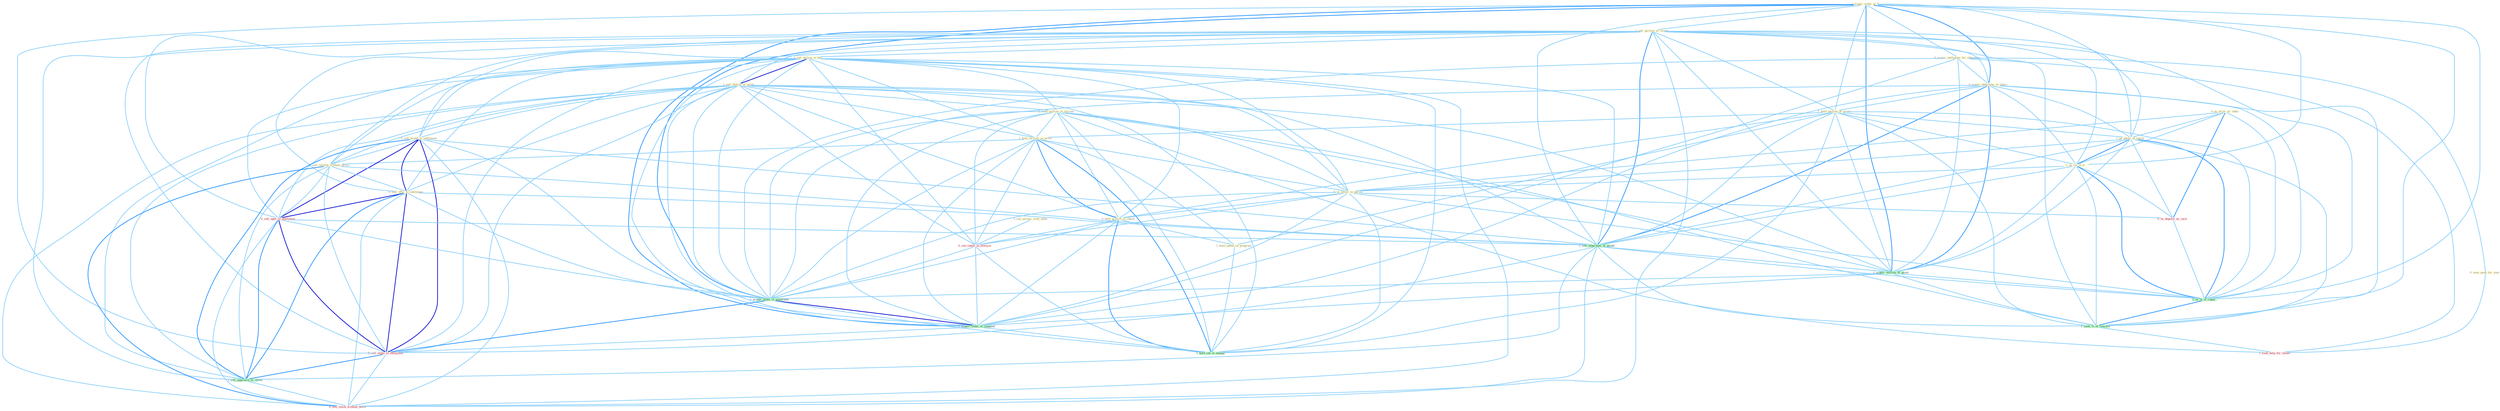 Graph G{ 
    node
    [shape=polygon,style=filled,width=.5,height=.06,color="#BDFCC9",fixedsize=true,fontsize=4,
    fontcolor="#2f4f4f"];
    {node
    [color="#ffffe0", fontcolor="#8b7d6b"] "1_see_allianc_with_other " "1_acquir_stake_of_% " "1_sell_portion_of_receiv " "0_acquir_entitynam_for_othernum " "1_acquir_othernum_of_share " "1_sell_billion_in_bill " "1_hold_auction_of_secur " "1_sell_billion_in_asset " "0_us_prize_as_induc " "1_seek_million_in_increas " "1_hold_increas_in_price " "1_us_photo_of_porch " "0_sell_brand_to_entitynam " "1_us_lot_of_it " "0_us_letter_in_pursu " "0_hold_growth_in_check " "0_sell_institut_without_price " "1_hold_spend_on_program " "0_seen_peak_for_year " "0_sell_offic_to_entitynam "}
{node [color="#fff0f5", fontcolor="#b22222"] "0_sell_oper_to_entitynam " "0_see_vaniti_in_everyon " "0_us_deposit_as_cach " "0_sell_stake_to_entitynam " "0_sell_stock_without_hitch " "1_seek_help_for_owner "}
edge [color="#B0E2FF"];

	"1_see_allianc_with_other " -- "0_see_vaniti_in_everyon " [w="1", color="#87cefa" ];
	"1_acquir_stake_of_% " -- "1_sell_portion_of_receiv " [w="1", color="#87cefa" ];
	"1_acquir_stake_of_% " -- "0_acquir_entitynam_for_othernum " [w="1", color="#87cefa" ];
	"1_acquir_stake_of_% " -- "1_acquir_othernum_of_share " [w="2", color="#1e90ff" , len=0.8];
	"1_acquir_stake_of_% " -- "1_hold_auction_of_secur " [w="1", color="#87cefa" ];
	"1_acquir_stake_of_% " -- "1_us_photo_of_porch " [w="1", color="#87cefa" ];
	"1_acquir_stake_of_% " -- "1_us_lot_of_it " [w="1", color="#87cefa" ];
	"1_acquir_stake_of_% " -- "1_sell_othernum_of_model " [w="1", color="#87cefa" ];
	"1_acquir_stake_of_% " -- "1_acquir_million_of_asset " [w="2", color="#1e90ff" , len=0.8];
	"1_acquir_stake_of_% " -- "1_acquir_stake_in_entitynam " [w="2", color="#1e90ff" , len=0.8];
	"1_acquir_stake_of_% " -- "1_acquir_stake_in_compani " [w="2", color="#1e90ff" , len=0.8];
	"1_acquir_stake_of_% " -- "0_sell_stake_to_entitynam " [w="1", color="#87cefa" ];
	"1_acquir_stake_of_% " -- "1_us_%_of_capac " [w="1", color="#87cefa" ];
	"1_acquir_stake_of_% " -- "1_seek_%_of_concern " [w="1", color="#87cefa" ];
	"1_sell_portion_of_receiv " -- "1_acquir_othernum_of_share " [w="1", color="#87cefa" ];
	"1_sell_portion_of_receiv " -- "1_sell_billion_in_bill " [w="1", color="#87cefa" ];
	"1_sell_portion_of_receiv " -- "1_hold_auction_of_secur " [w="1", color="#87cefa" ];
	"1_sell_portion_of_receiv " -- "1_sell_billion_in_asset " [w="1", color="#87cefa" ];
	"1_sell_portion_of_receiv " -- "1_us_photo_of_porch " [w="1", color="#87cefa" ];
	"1_sell_portion_of_receiv " -- "0_sell_brand_to_entitynam " [w="1", color="#87cefa" ];
	"1_sell_portion_of_receiv " -- "1_us_lot_of_it " [w="1", color="#87cefa" ];
	"1_sell_portion_of_receiv " -- "0_sell_institut_without_price " [w="1", color="#87cefa" ];
	"1_sell_portion_of_receiv " -- "0_sell_offic_to_entitynam " [w="1", color="#87cefa" ];
	"1_sell_portion_of_receiv " -- "0_sell_oper_to_entitynam " [w="1", color="#87cefa" ];
	"1_sell_portion_of_receiv " -- "1_sell_othernum_of_model " [w="2", color="#1e90ff" , len=0.8];
	"1_sell_portion_of_receiv " -- "1_acquir_million_of_asset " [w="1", color="#87cefa" ];
	"1_sell_portion_of_receiv " -- "0_sell_stake_to_entitynam " [w="1", color="#87cefa" ];
	"1_sell_portion_of_receiv " -- "1_us_%_of_capac " [w="1", color="#87cefa" ];
	"1_sell_portion_of_receiv " -- "1_sell_approach_to_client " [w="1", color="#87cefa" ];
	"1_sell_portion_of_receiv " -- "0_sell_stock_without_hitch " [w="1", color="#87cefa" ];
	"1_sell_portion_of_receiv " -- "1_seek_%_of_concern " [w="1", color="#87cefa" ];
	"0_acquir_entitynam_for_othernum " -- "1_acquir_othernum_of_share " [w="1", color="#87cefa" ];
	"0_acquir_entitynam_for_othernum " -- "0_seen_peak_for_year " [w="1", color="#87cefa" ];
	"0_acquir_entitynam_for_othernum " -- "1_acquir_million_of_asset " [w="1", color="#87cefa" ];
	"0_acquir_entitynam_for_othernum " -- "1_acquir_stake_in_entitynam " [w="1", color="#87cefa" ];
	"0_acquir_entitynam_for_othernum " -- "1_acquir_stake_in_compani " [w="1", color="#87cefa" ];
	"0_acquir_entitynam_for_othernum " -- "1_seek_help_for_owner " [w="1", color="#87cefa" ];
	"1_acquir_othernum_of_share " -- "1_hold_auction_of_secur " [w="1", color="#87cefa" ];
	"1_acquir_othernum_of_share " -- "1_us_photo_of_porch " [w="1", color="#87cefa" ];
	"1_acquir_othernum_of_share " -- "1_us_lot_of_it " [w="1", color="#87cefa" ];
	"1_acquir_othernum_of_share " -- "1_sell_othernum_of_model " [w="2", color="#1e90ff" , len=0.8];
	"1_acquir_othernum_of_share " -- "1_acquir_million_of_asset " [w="2", color="#1e90ff" , len=0.8];
	"1_acquir_othernum_of_share " -- "1_acquir_stake_in_entitynam " [w="1", color="#87cefa" ];
	"1_acquir_othernum_of_share " -- "1_acquir_stake_in_compani " [w="1", color="#87cefa" ];
	"1_acquir_othernum_of_share " -- "1_us_%_of_capac " [w="1", color="#87cefa" ];
	"1_acquir_othernum_of_share " -- "1_seek_%_of_concern " [w="1", color="#87cefa" ];
	"1_sell_billion_in_bill " -- "1_sell_billion_in_asset " [w="3", color="#0000cd" , len=0.6];
	"1_sell_billion_in_bill " -- "1_seek_million_in_increas " [w="1", color="#87cefa" ];
	"1_sell_billion_in_bill " -- "1_hold_increas_in_price " [w="1", color="#87cefa" ];
	"1_sell_billion_in_bill " -- "0_sell_brand_to_entitynam " [w="1", color="#87cefa" ];
	"1_sell_billion_in_bill " -- "0_us_letter_in_pursu " [w="1", color="#87cefa" ];
	"1_sell_billion_in_bill " -- "0_hold_growth_in_check " [w="1", color="#87cefa" ];
	"1_sell_billion_in_bill " -- "0_sell_institut_without_price " [w="1", color="#87cefa" ];
	"1_sell_billion_in_bill " -- "0_sell_offic_to_entitynam " [w="1", color="#87cefa" ];
	"1_sell_billion_in_bill " -- "0_sell_oper_to_entitynam " [w="1", color="#87cefa" ];
	"1_sell_billion_in_bill " -- "1_sell_othernum_of_model " [w="1", color="#87cefa" ];
	"1_sell_billion_in_bill " -- "0_see_vaniti_in_everyon " [w="1", color="#87cefa" ];
	"1_sell_billion_in_bill " -- "1_acquir_stake_in_entitynam " [w="1", color="#87cefa" ];
	"1_sell_billion_in_bill " -- "1_acquir_stake_in_compani " [w="1", color="#87cefa" ];
	"1_sell_billion_in_bill " -- "0_sell_stake_to_entitynam " [w="1", color="#87cefa" ];
	"1_sell_billion_in_bill " -- "1_sell_approach_to_client " [w="1", color="#87cefa" ];
	"1_sell_billion_in_bill " -- "1_hold_job_in_manag " [w="1", color="#87cefa" ];
	"1_sell_billion_in_bill " -- "0_sell_stock_without_hitch " [w="1", color="#87cefa" ];
	"1_hold_auction_of_secur " -- "1_hold_increas_in_price " [w="1", color="#87cefa" ];
	"1_hold_auction_of_secur " -- "1_us_photo_of_porch " [w="1", color="#87cefa" ];
	"1_hold_auction_of_secur " -- "1_us_lot_of_it " [w="1", color="#87cefa" ];
	"1_hold_auction_of_secur " -- "0_hold_growth_in_check " [w="1", color="#87cefa" ];
	"1_hold_auction_of_secur " -- "1_hold_spend_on_program " [w="1", color="#87cefa" ];
	"1_hold_auction_of_secur " -- "1_sell_othernum_of_model " [w="1", color="#87cefa" ];
	"1_hold_auction_of_secur " -- "1_acquir_million_of_asset " [w="1", color="#87cefa" ];
	"1_hold_auction_of_secur " -- "1_us_%_of_capac " [w="1", color="#87cefa" ];
	"1_hold_auction_of_secur " -- "1_hold_job_in_manag " [w="1", color="#87cefa" ];
	"1_hold_auction_of_secur " -- "1_seek_%_of_concern " [w="1", color="#87cefa" ];
	"1_sell_billion_in_asset " -- "1_seek_million_in_increas " [w="1", color="#87cefa" ];
	"1_sell_billion_in_asset " -- "1_hold_increas_in_price " [w="1", color="#87cefa" ];
	"1_sell_billion_in_asset " -- "0_sell_brand_to_entitynam " [w="1", color="#87cefa" ];
	"1_sell_billion_in_asset " -- "0_us_letter_in_pursu " [w="1", color="#87cefa" ];
	"1_sell_billion_in_asset " -- "0_hold_growth_in_check " [w="1", color="#87cefa" ];
	"1_sell_billion_in_asset " -- "0_sell_institut_without_price " [w="1", color="#87cefa" ];
	"1_sell_billion_in_asset " -- "0_sell_offic_to_entitynam " [w="1", color="#87cefa" ];
	"1_sell_billion_in_asset " -- "0_sell_oper_to_entitynam " [w="1", color="#87cefa" ];
	"1_sell_billion_in_asset " -- "1_sell_othernum_of_model " [w="1", color="#87cefa" ];
	"1_sell_billion_in_asset " -- "0_see_vaniti_in_everyon " [w="1", color="#87cefa" ];
	"1_sell_billion_in_asset " -- "1_acquir_million_of_asset " [w="1", color="#87cefa" ];
	"1_sell_billion_in_asset " -- "1_acquir_stake_in_entitynam " [w="1", color="#87cefa" ];
	"1_sell_billion_in_asset " -- "1_acquir_stake_in_compani " [w="1", color="#87cefa" ];
	"1_sell_billion_in_asset " -- "0_sell_stake_to_entitynam " [w="1", color="#87cefa" ];
	"1_sell_billion_in_asset " -- "1_sell_approach_to_client " [w="1", color="#87cefa" ];
	"1_sell_billion_in_asset " -- "1_hold_job_in_manag " [w="1", color="#87cefa" ];
	"1_sell_billion_in_asset " -- "0_sell_stock_without_hitch " [w="1", color="#87cefa" ];
	"0_us_prize_as_induc " -- "1_us_photo_of_porch " [w="1", color="#87cefa" ];
	"0_us_prize_as_induc " -- "1_us_lot_of_it " [w="1", color="#87cefa" ];
	"0_us_prize_as_induc " -- "0_us_letter_in_pursu " [w="1", color="#87cefa" ];
	"0_us_prize_as_induc " -- "0_us_deposit_as_cach " [w="2", color="#1e90ff" , len=0.8];
	"0_us_prize_as_induc " -- "1_us_%_of_capac " [w="1", color="#87cefa" ];
	"1_seek_million_in_increas " -- "1_hold_increas_in_price " [w="1", color="#87cefa" ];
	"1_seek_million_in_increas " -- "0_us_letter_in_pursu " [w="1", color="#87cefa" ];
	"1_seek_million_in_increas " -- "0_hold_growth_in_check " [w="1", color="#87cefa" ];
	"1_seek_million_in_increas " -- "0_see_vaniti_in_everyon " [w="1", color="#87cefa" ];
	"1_seek_million_in_increas " -- "1_acquir_million_of_asset " [w="1", color="#87cefa" ];
	"1_seek_million_in_increas " -- "1_acquir_stake_in_entitynam " [w="1", color="#87cefa" ];
	"1_seek_million_in_increas " -- "1_acquir_stake_in_compani " [w="1", color="#87cefa" ];
	"1_seek_million_in_increas " -- "1_hold_job_in_manag " [w="1", color="#87cefa" ];
	"1_seek_million_in_increas " -- "1_seek_%_of_concern " [w="1", color="#87cefa" ];
	"1_seek_million_in_increas " -- "1_seek_help_for_owner " [w="1", color="#87cefa" ];
	"1_hold_increas_in_price " -- "0_us_letter_in_pursu " [w="1", color="#87cefa" ];
	"1_hold_increas_in_price " -- "0_hold_growth_in_check " [w="2", color="#1e90ff" , len=0.8];
	"1_hold_increas_in_price " -- "0_sell_institut_without_price " [w="1", color="#87cefa" ];
	"1_hold_increas_in_price " -- "1_hold_spend_on_program " [w="1", color="#87cefa" ];
	"1_hold_increas_in_price " -- "0_see_vaniti_in_everyon " [w="1", color="#87cefa" ];
	"1_hold_increas_in_price " -- "1_acquir_stake_in_entitynam " [w="1", color="#87cefa" ];
	"1_hold_increas_in_price " -- "1_acquir_stake_in_compani " [w="1", color="#87cefa" ];
	"1_hold_increas_in_price " -- "1_hold_job_in_manag " [w="2", color="#1e90ff" , len=0.8];
	"1_us_photo_of_porch " -- "1_us_lot_of_it " [w="2", color="#1e90ff" , len=0.8];
	"1_us_photo_of_porch " -- "0_us_letter_in_pursu " [w="1", color="#87cefa" ];
	"1_us_photo_of_porch " -- "1_sell_othernum_of_model " [w="1", color="#87cefa" ];
	"1_us_photo_of_porch " -- "1_acquir_million_of_asset " [w="1", color="#87cefa" ];
	"1_us_photo_of_porch " -- "0_us_deposit_as_cach " [w="1", color="#87cefa" ];
	"1_us_photo_of_porch " -- "1_us_%_of_capac " [w="2", color="#1e90ff" , len=0.8];
	"1_us_photo_of_porch " -- "1_seek_%_of_concern " [w="1", color="#87cefa" ];
	"0_sell_brand_to_entitynam " -- "0_sell_institut_without_price " [w="1", color="#87cefa" ];
	"0_sell_brand_to_entitynam " -- "0_sell_offic_to_entitynam " [w="3", color="#0000cd" , len=0.6];
	"0_sell_brand_to_entitynam " -- "0_sell_oper_to_entitynam " [w="3", color="#0000cd" , len=0.6];
	"0_sell_brand_to_entitynam " -- "1_sell_othernum_of_model " [w="1", color="#87cefa" ];
	"0_sell_brand_to_entitynam " -- "1_acquir_stake_in_entitynam " [w="1", color="#87cefa" ];
	"0_sell_brand_to_entitynam " -- "0_sell_stake_to_entitynam " [w="3", color="#0000cd" , len=0.6];
	"0_sell_brand_to_entitynam " -- "1_sell_approach_to_client " [w="2", color="#1e90ff" , len=0.8];
	"0_sell_brand_to_entitynam " -- "0_sell_stock_without_hitch " [w="1", color="#87cefa" ];
	"1_us_lot_of_it " -- "0_us_letter_in_pursu " [w="1", color="#87cefa" ];
	"1_us_lot_of_it " -- "1_sell_othernum_of_model " [w="1", color="#87cefa" ];
	"1_us_lot_of_it " -- "1_acquir_million_of_asset " [w="1", color="#87cefa" ];
	"1_us_lot_of_it " -- "0_us_deposit_as_cach " [w="1", color="#87cefa" ];
	"1_us_lot_of_it " -- "1_us_%_of_capac " [w="2", color="#1e90ff" , len=0.8];
	"1_us_lot_of_it " -- "1_seek_%_of_concern " [w="1", color="#87cefa" ];
	"0_us_letter_in_pursu " -- "0_hold_growth_in_check " [w="1", color="#87cefa" ];
	"0_us_letter_in_pursu " -- "0_see_vaniti_in_everyon " [w="1", color="#87cefa" ];
	"0_us_letter_in_pursu " -- "0_us_deposit_as_cach " [w="1", color="#87cefa" ];
	"0_us_letter_in_pursu " -- "1_acquir_stake_in_entitynam " [w="1", color="#87cefa" ];
	"0_us_letter_in_pursu " -- "1_acquir_stake_in_compani " [w="1", color="#87cefa" ];
	"0_us_letter_in_pursu " -- "1_us_%_of_capac " [w="1", color="#87cefa" ];
	"0_us_letter_in_pursu " -- "1_hold_job_in_manag " [w="1", color="#87cefa" ];
	"0_hold_growth_in_check " -- "1_hold_spend_on_program " [w="1", color="#87cefa" ];
	"0_hold_growth_in_check " -- "0_see_vaniti_in_everyon " [w="1", color="#87cefa" ];
	"0_hold_growth_in_check " -- "1_acquir_stake_in_entitynam " [w="1", color="#87cefa" ];
	"0_hold_growth_in_check " -- "1_acquir_stake_in_compani " [w="1", color="#87cefa" ];
	"0_hold_growth_in_check " -- "1_hold_job_in_manag " [w="2", color="#1e90ff" , len=0.8];
	"0_sell_institut_without_price " -- "0_sell_offic_to_entitynam " [w="1", color="#87cefa" ];
	"0_sell_institut_without_price " -- "0_sell_oper_to_entitynam " [w="1", color="#87cefa" ];
	"0_sell_institut_without_price " -- "1_sell_othernum_of_model " [w="1", color="#87cefa" ];
	"0_sell_institut_without_price " -- "0_sell_stake_to_entitynam " [w="1", color="#87cefa" ];
	"0_sell_institut_without_price " -- "1_sell_approach_to_client " [w="1", color="#87cefa" ];
	"0_sell_institut_without_price " -- "0_sell_stock_without_hitch " [w="2", color="#1e90ff" , len=0.8];
	"1_hold_spend_on_program " -- "1_hold_job_in_manag " [w="1", color="#87cefa" ];
	"0_seen_peak_for_year " -- "1_seek_help_for_owner " [w="1", color="#87cefa" ];
	"0_sell_offic_to_entitynam " -- "0_sell_oper_to_entitynam " [w="3", color="#0000cd" , len=0.6];
	"0_sell_offic_to_entitynam " -- "1_sell_othernum_of_model " [w="1", color="#87cefa" ];
	"0_sell_offic_to_entitynam " -- "1_acquir_stake_in_entitynam " [w="1", color="#87cefa" ];
	"0_sell_offic_to_entitynam " -- "0_sell_stake_to_entitynam " [w="3", color="#0000cd" , len=0.6];
	"0_sell_offic_to_entitynam " -- "1_sell_approach_to_client " [w="2", color="#1e90ff" , len=0.8];
	"0_sell_offic_to_entitynam " -- "0_sell_stock_without_hitch " [w="1", color="#87cefa" ];
	"0_sell_oper_to_entitynam " -- "1_sell_othernum_of_model " [w="1", color="#87cefa" ];
	"0_sell_oper_to_entitynam " -- "1_acquir_stake_in_entitynam " [w="1", color="#87cefa" ];
	"0_sell_oper_to_entitynam " -- "0_sell_stake_to_entitynam " [w="3", color="#0000cd" , len=0.6];
	"0_sell_oper_to_entitynam " -- "1_sell_approach_to_client " [w="2", color="#1e90ff" , len=0.8];
	"0_sell_oper_to_entitynam " -- "0_sell_stock_without_hitch " [w="1", color="#87cefa" ];
	"1_sell_othernum_of_model " -- "1_acquir_million_of_asset " [w="1", color="#87cefa" ];
	"1_sell_othernum_of_model " -- "0_sell_stake_to_entitynam " [w="1", color="#87cefa" ];
	"1_sell_othernum_of_model " -- "1_us_%_of_capac " [w="1", color="#87cefa" ];
	"1_sell_othernum_of_model " -- "1_sell_approach_to_client " [w="1", color="#87cefa" ];
	"1_sell_othernum_of_model " -- "0_sell_stock_without_hitch " [w="1", color="#87cefa" ];
	"1_sell_othernum_of_model " -- "1_seek_%_of_concern " [w="1", color="#87cefa" ];
	"0_see_vaniti_in_everyon " -- "1_acquir_stake_in_entitynam " [w="1", color="#87cefa" ];
	"0_see_vaniti_in_everyon " -- "1_acquir_stake_in_compani " [w="1", color="#87cefa" ];
	"0_see_vaniti_in_everyon " -- "1_hold_job_in_manag " [w="1", color="#87cefa" ];
	"1_acquir_million_of_asset " -- "1_acquir_stake_in_entitynam " [w="1", color="#87cefa" ];
	"1_acquir_million_of_asset " -- "1_acquir_stake_in_compani " [w="1", color="#87cefa" ];
	"1_acquir_million_of_asset " -- "1_us_%_of_capac " [w="1", color="#87cefa" ];
	"1_acquir_million_of_asset " -- "1_seek_%_of_concern " [w="1", color="#87cefa" ];
	"0_us_deposit_as_cach " -- "1_us_%_of_capac " [w="1", color="#87cefa" ];
	"1_acquir_stake_in_entitynam " -- "1_acquir_stake_in_compani " [w="3", color="#0000cd" , len=0.6];
	"1_acquir_stake_in_entitynam " -- "0_sell_stake_to_entitynam " [w="2", color="#1e90ff" , len=0.8];
	"1_acquir_stake_in_entitynam " -- "1_hold_job_in_manag " [w="1", color="#87cefa" ];
	"1_acquir_stake_in_compani " -- "0_sell_stake_to_entitynam " [w="1", color="#87cefa" ];
	"1_acquir_stake_in_compani " -- "1_hold_job_in_manag " [w="1", color="#87cefa" ];
	"0_sell_stake_to_entitynam " -- "1_sell_approach_to_client " [w="2", color="#1e90ff" , len=0.8];
	"0_sell_stake_to_entitynam " -- "0_sell_stock_without_hitch " [w="1", color="#87cefa" ];
	"1_us_%_of_capac " -- "1_seek_%_of_concern " [w="2", color="#1e90ff" , len=0.8];
	"1_sell_approach_to_client " -- "0_sell_stock_without_hitch " [w="1", color="#87cefa" ];
	"1_seek_%_of_concern " -- "1_seek_help_for_owner " [w="1", color="#87cefa" ];
}